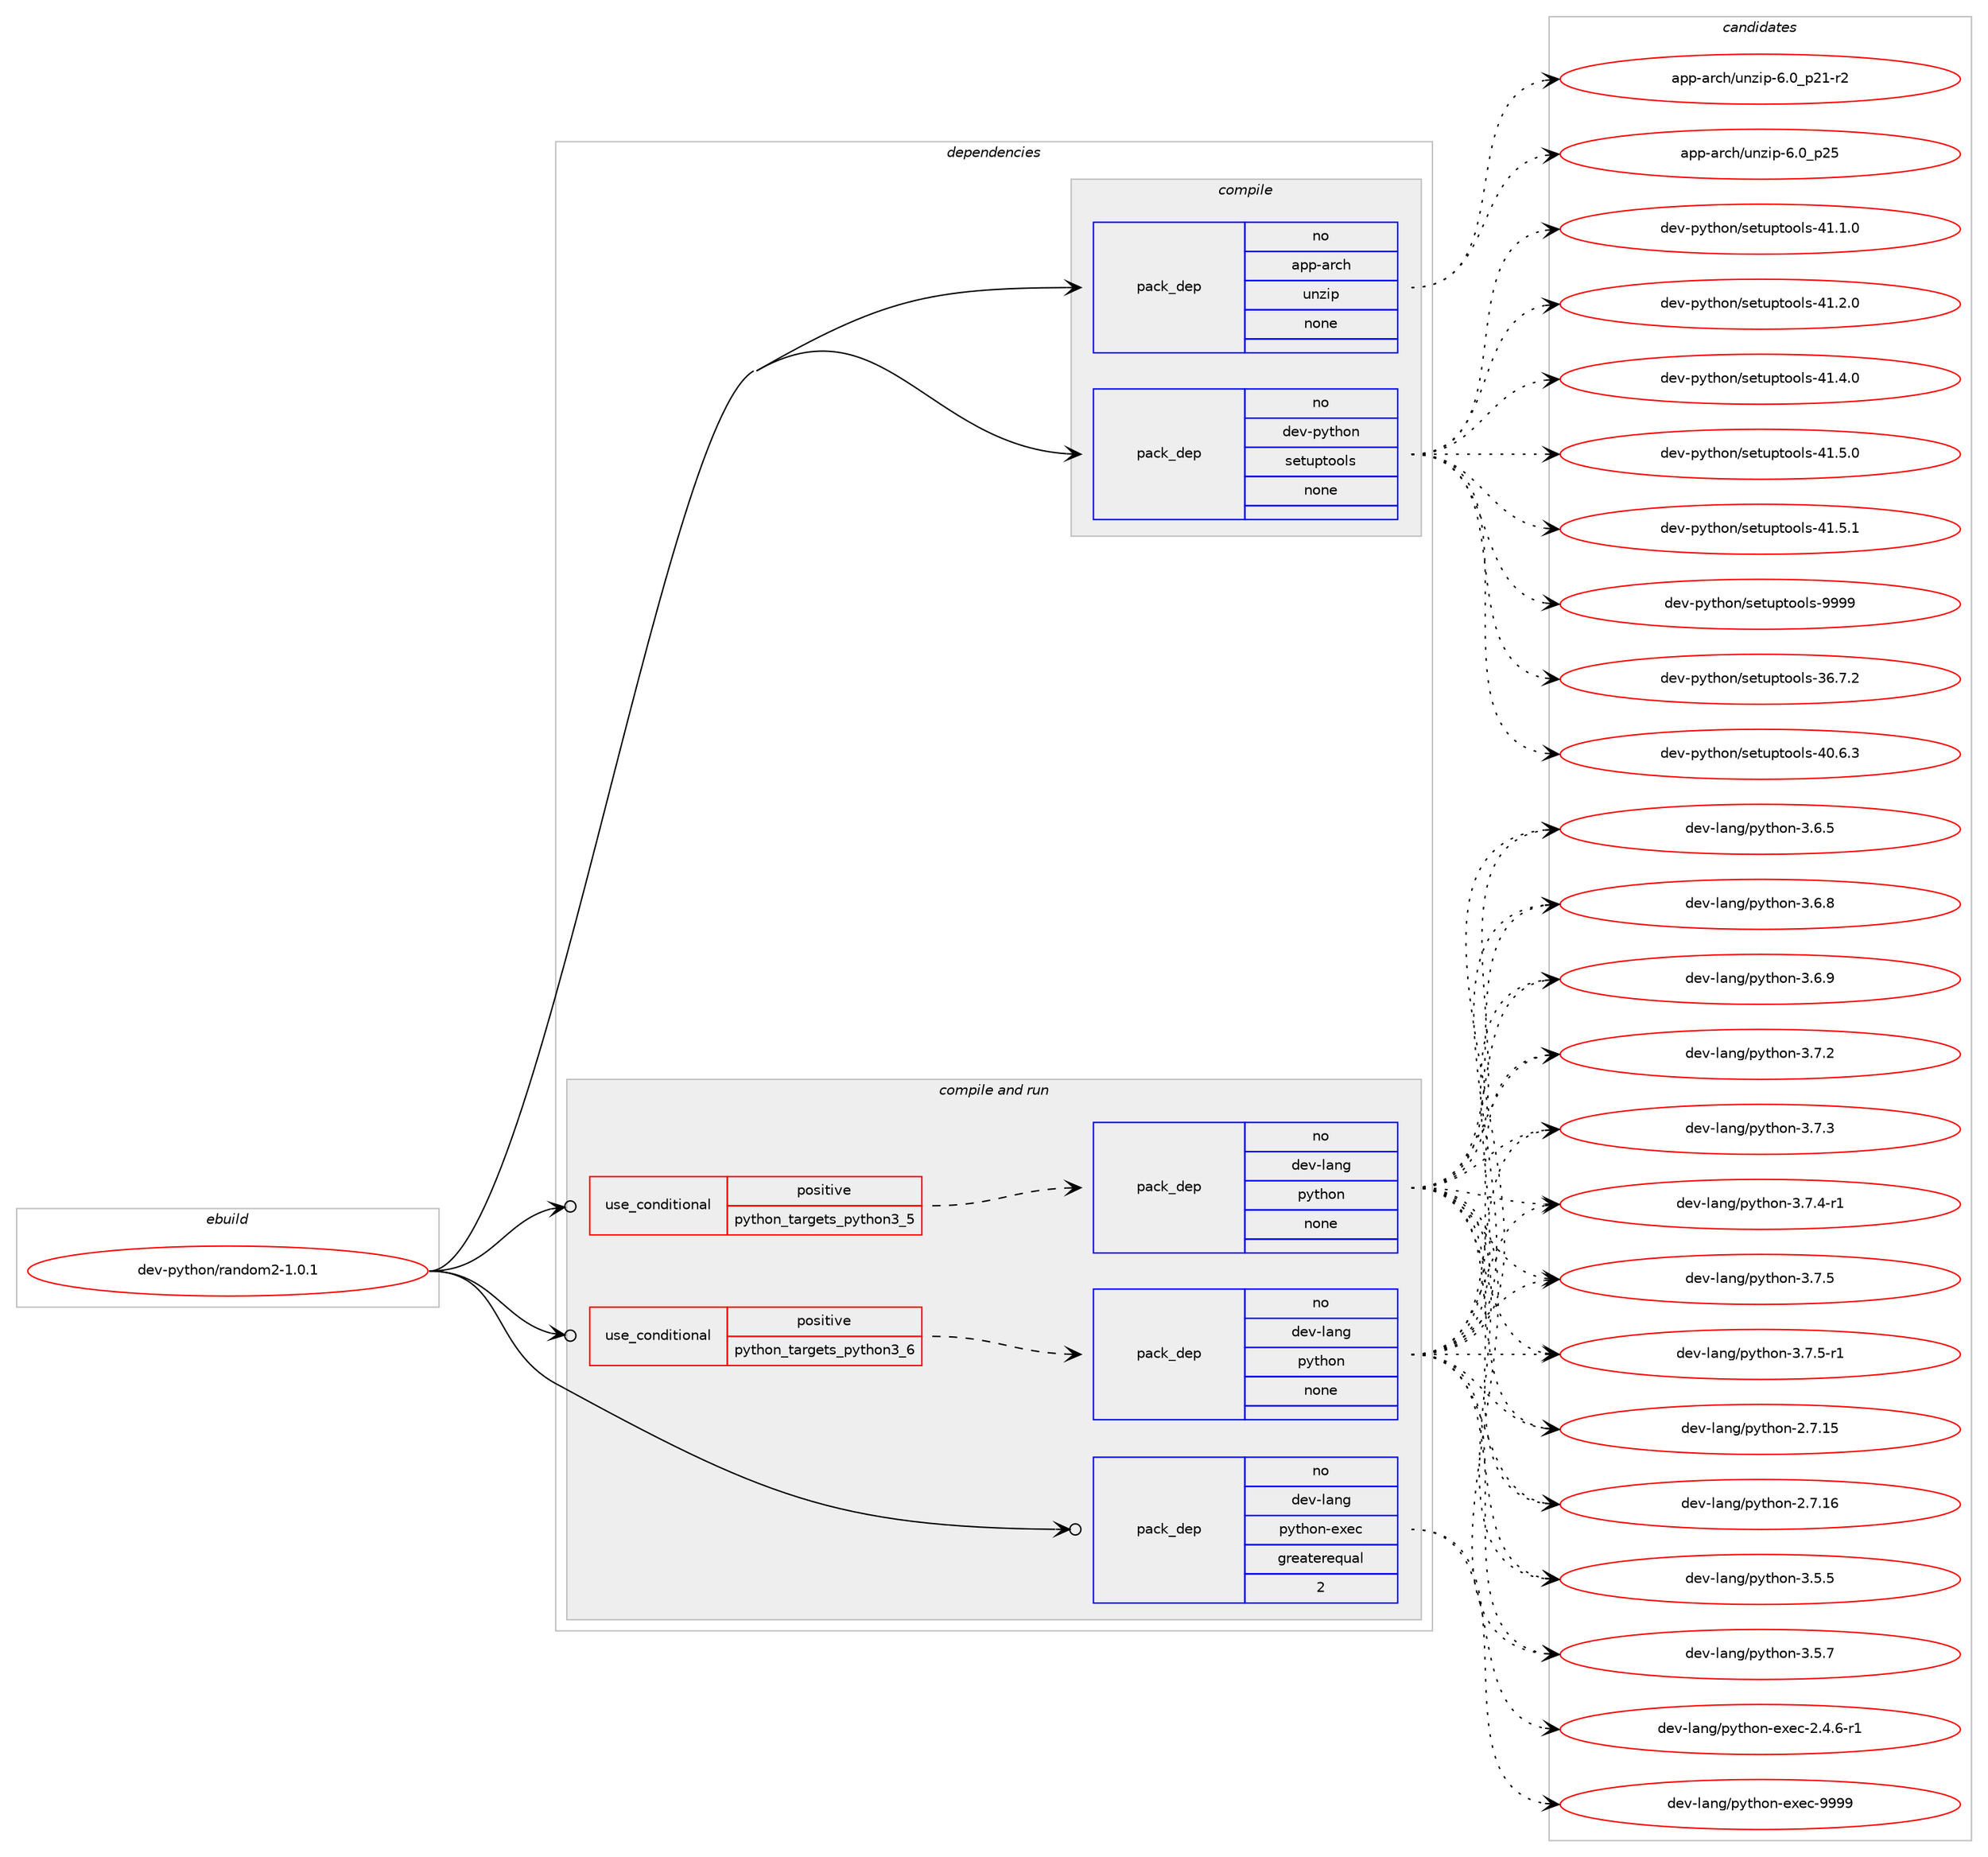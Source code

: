 digraph prolog {

# *************
# Graph options
# *************

newrank=true;
concentrate=true;
compound=true;
graph [rankdir=LR,fontname=Helvetica,fontsize=10,ranksep=1.5];#, ranksep=2.5, nodesep=0.2];
edge  [arrowhead=vee];
node  [fontname=Helvetica,fontsize=10];

# **********
# The ebuild
# **********

subgraph cluster_leftcol {
color=gray;
rank=same;
label=<<i>ebuild</i>>;
id [label="dev-python/random2-1.0.1", color=red, width=4, href="../dev-python/random2-1.0.1.svg"];
}

# ****************
# The dependencies
# ****************

subgraph cluster_midcol {
color=gray;
label=<<i>dependencies</i>>;
subgraph cluster_compile {
fillcolor="#eeeeee";
style=filled;
label=<<i>compile</i>>;
subgraph pack474163 {
dependency634415 [label=<<TABLE BORDER="0" CELLBORDER="1" CELLSPACING="0" CELLPADDING="4" WIDTH="220"><TR><TD ROWSPAN="6" CELLPADDING="30">pack_dep</TD></TR><TR><TD WIDTH="110">no</TD></TR><TR><TD>app-arch</TD></TR><TR><TD>unzip</TD></TR><TR><TD>none</TD></TR><TR><TD></TD></TR></TABLE>>, shape=none, color=blue];
}
id:e -> dependency634415:w [weight=20,style="solid",arrowhead="vee"];
subgraph pack474164 {
dependency634416 [label=<<TABLE BORDER="0" CELLBORDER="1" CELLSPACING="0" CELLPADDING="4" WIDTH="220"><TR><TD ROWSPAN="6" CELLPADDING="30">pack_dep</TD></TR><TR><TD WIDTH="110">no</TD></TR><TR><TD>dev-python</TD></TR><TR><TD>setuptools</TD></TR><TR><TD>none</TD></TR><TR><TD></TD></TR></TABLE>>, shape=none, color=blue];
}
id:e -> dependency634416:w [weight=20,style="solid",arrowhead="vee"];
}
subgraph cluster_compileandrun {
fillcolor="#eeeeee";
style=filled;
label=<<i>compile and run</i>>;
subgraph cond148374 {
dependency634417 [label=<<TABLE BORDER="0" CELLBORDER="1" CELLSPACING="0" CELLPADDING="4"><TR><TD ROWSPAN="3" CELLPADDING="10">use_conditional</TD></TR><TR><TD>positive</TD></TR><TR><TD>python_targets_python3_5</TD></TR></TABLE>>, shape=none, color=red];
subgraph pack474165 {
dependency634418 [label=<<TABLE BORDER="0" CELLBORDER="1" CELLSPACING="0" CELLPADDING="4" WIDTH="220"><TR><TD ROWSPAN="6" CELLPADDING="30">pack_dep</TD></TR><TR><TD WIDTH="110">no</TD></TR><TR><TD>dev-lang</TD></TR><TR><TD>python</TD></TR><TR><TD>none</TD></TR><TR><TD></TD></TR></TABLE>>, shape=none, color=blue];
}
dependency634417:e -> dependency634418:w [weight=20,style="dashed",arrowhead="vee"];
}
id:e -> dependency634417:w [weight=20,style="solid",arrowhead="odotvee"];
subgraph cond148375 {
dependency634419 [label=<<TABLE BORDER="0" CELLBORDER="1" CELLSPACING="0" CELLPADDING="4"><TR><TD ROWSPAN="3" CELLPADDING="10">use_conditional</TD></TR><TR><TD>positive</TD></TR><TR><TD>python_targets_python3_6</TD></TR></TABLE>>, shape=none, color=red];
subgraph pack474166 {
dependency634420 [label=<<TABLE BORDER="0" CELLBORDER="1" CELLSPACING="0" CELLPADDING="4" WIDTH="220"><TR><TD ROWSPAN="6" CELLPADDING="30">pack_dep</TD></TR><TR><TD WIDTH="110">no</TD></TR><TR><TD>dev-lang</TD></TR><TR><TD>python</TD></TR><TR><TD>none</TD></TR><TR><TD></TD></TR></TABLE>>, shape=none, color=blue];
}
dependency634419:e -> dependency634420:w [weight=20,style="dashed",arrowhead="vee"];
}
id:e -> dependency634419:w [weight=20,style="solid",arrowhead="odotvee"];
subgraph pack474167 {
dependency634421 [label=<<TABLE BORDER="0" CELLBORDER="1" CELLSPACING="0" CELLPADDING="4" WIDTH="220"><TR><TD ROWSPAN="6" CELLPADDING="30">pack_dep</TD></TR><TR><TD WIDTH="110">no</TD></TR><TR><TD>dev-lang</TD></TR><TR><TD>python-exec</TD></TR><TR><TD>greaterequal</TD></TR><TR><TD>2</TD></TR></TABLE>>, shape=none, color=blue];
}
id:e -> dependency634421:w [weight=20,style="solid",arrowhead="odotvee"];
}
subgraph cluster_run {
fillcolor="#eeeeee";
style=filled;
label=<<i>run</i>>;
}
}

# **************
# The candidates
# **************

subgraph cluster_choices {
rank=same;
color=gray;
label=<<i>candidates</i>>;

subgraph choice474163 {
color=black;
nodesep=1;
choice9711211245971149910447117110122105112455446489511250494511450 [label="app-arch/unzip-6.0_p21-r2", color=red, width=4,href="../app-arch/unzip-6.0_p21-r2.svg"];
choice971121124597114991044711711012210511245544648951125053 [label="app-arch/unzip-6.0_p25", color=red, width=4,href="../app-arch/unzip-6.0_p25.svg"];
dependency634415:e -> choice9711211245971149910447117110122105112455446489511250494511450:w [style=dotted,weight="100"];
dependency634415:e -> choice971121124597114991044711711012210511245544648951125053:w [style=dotted,weight="100"];
}
subgraph choice474164 {
color=black;
nodesep=1;
choice100101118451121211161041111104711510111611711211611111110811545515446554650 [label="dev-python/setuptools-36.7.2", color=red, width=4,href="../dev-python/setuptools-36.7.2.svg"];
choice100101118451121211161041111104711510111611711211611111110811545524846544651 [label="dev-python/setuptools-40.6.3", color=red, width=4,href="../dev-python/setuptools-40.6.3.svg"];
choice100101118451121211161041111104711510111611711211611111110811545524946494648 [label="dev-python/setuptools-41.1.0", color=red, width=4,href="../dev-python/setuptools-41.1.0.svg"];
choice100101118451121211161041111104711510111611711211611111110811545524946504648 [label="dev-python/setuptools-41.2.0", color=red, width=4,href="../dev-python/setuptools-41.2.0.svg"];
choice100101118451121211161041111104711510111611711211611111110811545524946524648 [label="dev-python/setuptools-41.4.0", color=red, width=4,href="../dev-python/setuptools-41.4.0.svg"];
choice100101118451121211161041111104711510111611711211611111110811545524946534648 [label="dev-python/setuptools-41.5.0", color=red, width=4,href="../dev-python/setuptools-41.5.0.svg"];
choice100101118451121211161041111104711510111611711211611111110811545524946534649 [label="dev-python/setuptools-41.5.1", color=red, width=4,href="../dev-python/setuptools-41.5.1.svg"];
choice10010111845112121116104111110471151011161171121161111111081154557575757 [label="dev-python/setuptools-9999", color=red, width=4,href="../dev-python/setuptools-9999.svg"];
dependency634416:e -> choice100101118451121211161041111104711510111611711211611111110811545515446554650:w [style=dotted,weight="100"];
dependency634416:e -> choice100101118451121211161041111104711510111611711211611111110811545524846544651:w [style=dotted,weight="100"];
dependency634416:e -> choice100101118451121211161041111104711510111611711211611111110811545524946494648:w [style=dotted,weight="100"];
dependency634416:e -> choice100101118451121211161041111104711510111611711211611111110811545524946504648:w [style=dotted,weight="100"];
dependency634416:e -> choice100101118451121211161041111104711510111611711211611111110811545524946524648:w [style=dotted,weight="100"];
dependency634416:e -> choice100101118451121211161041111104711510111611711211611111110811545524946534648:w [style=dotted,weight="100"];
dependency634416:e -> choice100101118451121211161041111104711510111611711211611111110811545524946534649:w [style=dotted,weight="100"];
dependency634416:e -> choice10010111845112121116104111110471151011161171121161111111081154557575757:w [style=dotted,weight="100"];
}
subgraph choice474165 {
color=black;
nodesep=1;
choice10010111845108971101034711212111610411111045504655464953 [label="dev-lang/python-2.7.15", color=red, width=4,href="../dev-lang/python-2.7.15.svg"];
choice10010111845108971101034711212111610411111045504655464954 [label="dev-lang/python-2.7.16", color=red, width=4,href="../dev-lang/python-2.7.16.svg"];
choice100101118451089711010347112121116104111110455146534653 [label="dev-lang/python-3.5.5", color=red, width=4,href="../dev-lang/python-3.5.5.svg"];
choice100101118451089711010347112121116104111110455146534655 [label="dev-lang/python-3.5.7", color=red, width=4,href="../dev-lang/python-3.5.7.svg"];
choice100101118451089711010347112121116104111110455146544653 [label="dev-lang/python-3.6.5", color=red, width=4,href="../dev-lang/python-3.6.5.svg"];
choice100101118451089711010347112121116104111110455146544656 [label="dev-lang/python-3.6.8", color=red, width=4,href="../dev-lang/python-3.6.8.svg"];
choice100101118451089711010347112121116104111110455146544657 [label="dev-lang/python-3.6.9", color=red, width=4,href="../dev-lang/python-3.6.9.svg"];
choice100101118451089711010347112121116104111110455146554650 [label="dev-lang/python-3.7.2", color=red, width=4,href="../dev-lang/python-3.7.2.svg"];
choice100101118451089711010347112121116104111110455146554651 [label="dev-lang/python-3.7.3", color=red, width=4,href="../dev-lang/python-3.7.3.svg"];
choice1001011184510897110103471121211161041111104551465546524511449 [label="dev-lang/python-3.7.4-r1", color=red, width=4,href="../dev-lang/python-3.7.4-r1.svg"];
choice100101118451089711010347112121116104111110455146554653 [label="dev-lang/python-3.7.5", color=red, width=4,href="../dev-lang/python-3.7.5.svg"];
choice1001011184510897110103471121211161041111104551465546534511449 [label="dev-lang/python-3.7.5-r1", color=red, width=4,href="../dev-lang/python-3.7.5-r1.svg"];
dependency634418:e -> choice10010111845108971101034711212111610411111045504655464953:w [style=dotted,weight="100"];
dependency634418:e -> choice10010111845108971101034711212111610411111045504655464954:w [style=dotted,weight="100"];
dependency634418:e -> choice100101118451089711010347112121116104111110455146534653:w [style=dotted,weight="100"];
dependency634418:e -> choice100101118451089711010347112121116104111110455146534655:w [style=dotted,weight="100"];
dependency634418:e -> choice100101118451089711010347112121116104111110455146544653:w [style=dotted,weight="100"];
dependency634418:e -> choice100101118451089711010347112121116104111110455146544656:w [style=dotted,weight="100"];
dependency634418:e -> choice100101118451089711010347112121116104111110455146544657:w [style=dotted,weight="100"];
dependency634418:e -> choice100101118451089711010347112121116104111110455146554650:w [style=dotted,weight="100"];
dependency634418:e -> choice100101118451089711010347112121116104111110455146554651:w [style=dotted,weight="100"];
dependency634418:e -> choice1001011184510897110103471121211161041111104551465546524511449:w [style=dotted,weight="100"];
dependency634418:e -> choice100101118451089711010347112121116104111110455146554653:w [style=dotted,weight="100"];
dependency634418:e -> choice1001011184510897110103471121211161041111104551465546534511449:w [style=dotted,weight="100"];
}
subgraph choice474166 {
color=black;
nodesep=1;
choice10010111845108971101034711212111610411111045504655464953 [label="dev-lang/python-2.7.15", color=red, width=4,href="../dev-lang/python-2.7.15.svg"];
choice10010111845108971101034711212111610411111045504655464954 [label="dev-lang/python-2.7.16", color=red, width=4,href="../dev-lang/python-2.7.16.svg"];
choice100101118451089711010347112121116104111110455146534653 [label="dev-lang/python-3.5.5", color=red, width=4,href="../dev-lang/python-3.5.5.svg"];
choice100101118451089711010347112121116104111110455146534655 [label="dev-lang/python-3.5.7", color=red, width=4,href="../dev-lang/python-3.5.7.svg"];
choice100101118451089711010347112121116104111110455146544653 [label="dev-lang/python-3.6.5", color=red, width=4,href="../dev-lang/python-3.6.5.svg"];
choice100101118451089711010347112121116104111110455146544656 [label="dev-lang/python-3.6.8", color=red, width=4,href="../dev-lang/python-3.6.8.svg"];
choice100101118451089711010347112121116104111110455146544657 [label="dev-lang/python-3.6.9", color=red, width=4,href="../dev-lang/python-3.6.9.svg"];
choice100101118451089711010347112121116104111110455146554650 [label="dev-lang/python-3.7.2", color=red, width=4,href="../dev-lang/python-3.7.2.svg"];
choice100101118451089711010347112121116104111110455146554651 [label="dev-lang/python-3.7.3", color=red, width=4,href="../dev-lang/python-3.7.3.svg"];
choice1001011184510897110103471121211161041111104551465546524511449 [label="dev-lang/python-3.7.4-r1", color=red, width=4,href="../dev-lang/python-3.7.4-r1.svg"];
choice100101118451089711010347112121116104111110455146554653 [label="dev-lang/python-3.7.5", color=red, width=4,href="../dev-lang/python-3.7.5.svg"];
choice1001011184510897110103471121211161041111104551465546534511449 [label="dev-lang/python-3.7.5-r1", color=red, width=4,href="../dev-lang/python-3.7.5-r1.svg"];
dependency634420:e -> choice10010111845108971101034711212111610411111045504655464953:w [style=dotted,weight="100"];
dependency634420:e -> choice10010111845108971101034711212111610411111045504655464954:w [style=dotted,weight="100"];
dependency634420:e -> choice100101118451089711010347112121116104111110455146534653:w [style=dotted,weight="100"];
dependency634420:e -> choice100101118451089711010347112121116104111110455146534655:w [style=dotted,weight="100"];
dependency634420:e -> choice100101118451089711010347112121116104111110455146544653:w [style=dotted,weight="100"];
dependency634420:e -> choice100101118451089711010347112121116104111110455146544656:w [style=dotted,weight="100"];
dependency634420:e -> choice100101118451089711010347112121116104111110455146544657:w [style=dotted,weight="100"];
dependency634420:e -> choice100101118451089711010347112121116104111110455146554650:w [style=dotted,weight="100"];
dependency634420:e -> choice100101118451089711010347112121116104111110455146554651:w [style=dotted,weight="100"];
dependency634420:e -> choice1001011184510897110103471121211161041111104551465546524511449:w [style=dotted,weight="100"];
dependency634420:e -> choice100101118451089711010347112121116104111110455146554653:w [style=dotted,weight="100"];
dependency634420:e -> choice1001011184510897110103471121211161041111104551465546534511449:w [style=dotted,weight="100"];
}
subgraph choice474167 {
color=black;
nodesep=1;
choice10010111845108971101034711212111610411111045101120101994550465246544511449 [label="dev-lang/python-exec-2.4.6-r1", color=red, width=4,href="../dev-lang/python-exec-2.4.6-r1.svg"];
choice10010111845108971101034711212111610411111045101120101994557575757 [label="dev-lang/python-exec-9999", color=red, width=4,href="../dev-lang/python-exec-9999.svg"];
dependency634421:e -> choice10010111845108971101034711212111610411111045101120101994550465246544511449:w [style=dotted,weight="100"];
dependency634421:e -> choice10010111845108971101034711212111610411111045101120101994557575757:w [style=dotted,weight="100"];
}
}

}

